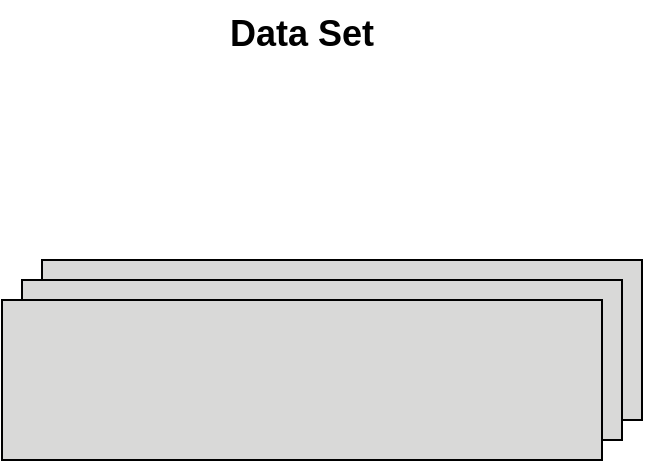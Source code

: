 <mxfile version="26.0.2">
  <diagram name="第 1 页" id="oLJNAEdhJsgSDibkkSxl">
    <mxGraphModel dx="629" dy="394" grid="1" gridSize="10" guides="1" tooltips="1" connect="1" arrows="1" fold="1" page="1" pageScale="1" pageWidth="827" pageHeight="1169" math="0" shadow="0">
      <root>
        <mxCell id="0" />
        <mxCell id="1" parent="0" />
        <mxCell id="gE1-QyrIkyjky4b_8ItB-9" value="Data Set" style="text;strokeColor=none;align=center;fillColor=none;verticalAlign=middle;rounded=0;fontStyle=1;fontSize=18;" vertex="1" parent="1">
          <mxGeometry x="140" y="320" width="100" height="30" as="geometry" />
        </mxCell>
        <mxCell id="gE1-QyrIkyjky4b_8ItB-5" value="" style="dashed=0;fillStyle=auto;fillColor=#D9D9D8;gradientColor=none;" vertex="1" parent="1">
          <mxGeometry x="60" y="450" width="300" height="80" as="geometry" />
        </mxCell>
        <mxCell id="gE1-QyrIkyjky4b_8ItB-10" value="" style="dashed=0;fillStyle=auto;fillColor=#D9D9D8;gradientColor=none;" vertex="1" parent="1">
          <mxGeometry x="50" y="460" width="300" height="80" as="geometry" />
        </mxCell>
        <mxCell id="gE1-QyrIkyjky4b_8ItB-11" value="" style="dashed=0;fillStyle=auto;fillColor=#D9D9D8;gradientColor=none;" vertex="1" parent="1">
          <mxGeometry x="40" y="470" width="300" height="80" as="geometry" />
        </mxCell>
      </root>
    </mxGraphModel>
  </diagram>
</mxfile>
